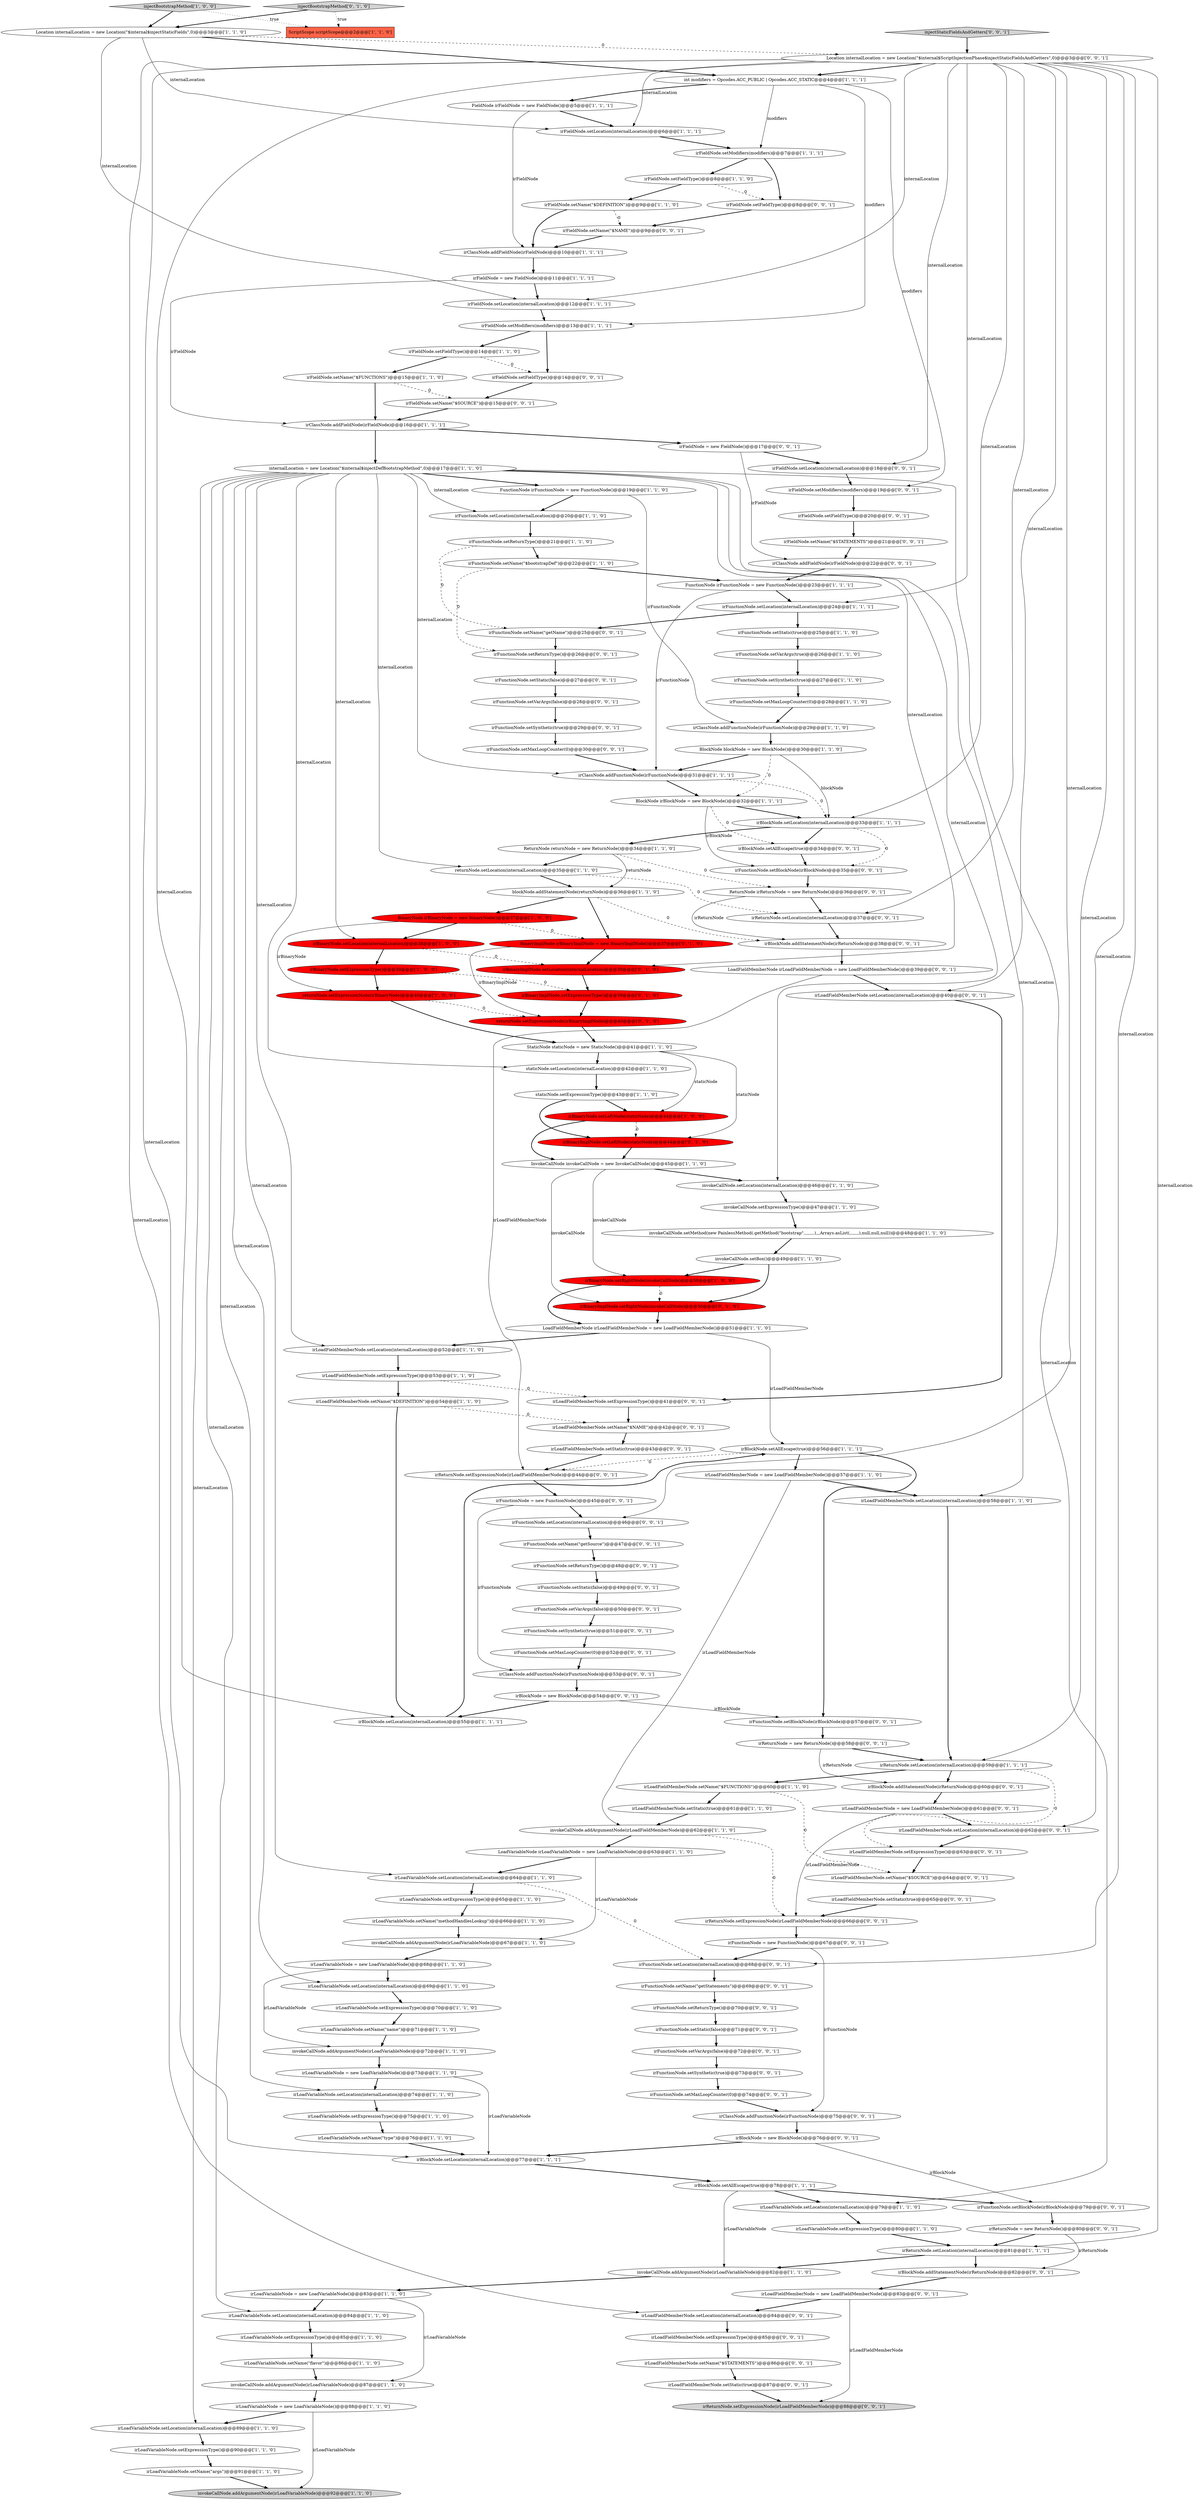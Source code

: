 digraph {
15 [style = filled, label = "irFieldNode.setFieldType()@@@14@@@['1', '1', '0']", fillcolor = white, shape = ellipse image = "AAA0AAABBB1BBB"];
11 [style = filled, label = "irLoadVariableNode.setLocation(internalLocation)@@@89@@@['1', '1', '0']", fillcolor = white, shape = ellipse image = "AAA0AAABBB1BBB"];
52 [style = filled, label = "BinaryNode irBinaryNode = new BinaryNode()@@@37@@@['1', '0', '0']", fillcolor = red, shape = ellipse image = "AAA1AAABBB1BBB"];
35 [style = filled, label = "invokeCallNode.addArgumentNode(irLoadVariableNode)@@@67@@@['1', '1', '0']", fillcolor = white, shape = ellipse image = "AAA0AAABBB1BBB"];
28 [style = filled, label = "irFieldNode = new FieldNode()@@@11@@@['1', '1', '1']", fillcolor = white, shape = ellipse image = "AAA0AAABBB1BBB"];
54 [style = filled, label = "invokeCallNode.addArgumentNode(irLoadVariableNode)@@@72@@@['1', '1', '0']", fillcolor = white, shape = ellipse image = "AAA0AAABBB1BBB"];
159 [style = filled, label = "irFunctionNode.setLocation(internalLocation)@@@46@@@['0', '0', '1']", fillcolor = white, shape = ellipse image = "AAA0AAABBB3BBB"];
58 [style = filled, label = "StaticNode staticNode = new StaticNode()@@@41@@@['1', '1', '0']", fillcolor = white, shape = ellipse image = "AAA0AAABBB1BBB"];
91 [style = filled, label = "irBinaryImplNode.setLocation(internalLocation)@@@38@@@['0', '1', '0']", fillcolor = red, shape = ellipse image = "AAA1AAABBB2BBB"];
55 [style = filled, label = "irBlockNode.setLocation(internalLocation)@@@33@@@['1', '1', '1']", fillcolor = white, shape = ellipse image = "AAA0AAABBB1BBB"];
117 [style = filled, label = "irFunctionNode.setReturnType()@@@26@@@['0', '0', '1']", fillcolor = white, shape = ellipse image = "AAA0AAABBB3BBB"];
4 [style = filled, label = "irFieldNode.setName(\"$FUNCTIONS\")@@@15@@@['1', '1', '0']", fillcolor = white, shape = ellipse image = "AAA0AAABBB1BBB"];
20 [style = filled, label = "irFunctionNode.setSynthetic(true)@@@27@@@['1', '1', '0']", fillcolor = white, shape = ellipse image = "AAA0AAABBB1BBB"];
46 [style = filled, label = "irFunctionNode.setLocation(internalLocation)@@@20@@@['1', '1', '0']", fillcolor = white, shape = ellipse image = "AAA0AAABBB1BBB"];
81 [style = filled, label = "irLoadVariableNode.setName(\"type\")@@@76@@@['1', '1', '0']", fillcolor = white, shape = ellipse image = "AAA0AAABBB1BBB"];
121 [style = filled, label = "irFunctionNode.setMaxLoopCounter(0)@@@52@@@['0', '0', '1']", fillcolor = white, shape = ellipse image = "AAA0AAABBB3BBB"];
17 [style = filled, label = "irLoadVariableNode.setLocation(internalLocation)@@@84@@@['1', '1', '0']", fillcolor = white, shape = ellipse image = "AAA0AAABBB1BBB"];
147 [style = filled, label = "irLoadFieldMemberNode.setExpressionType()@@@85@@@['0', '0', '1']", fillcolor = white, shape = ellipse image = "AAA0AAABBB3BBB"];
67 [style = filled, label = "irLoadVariableNode.setLocation(internalLocation)@@@64@@@['1', '1', '0']", fillcolor = white, shape = ellipse image = "AAA0AAABBB1BBB"];
156 [style = filled, label = "irLoadFieldMemberNode = new LoadFieldMemberNode()@@@83@@@['0', '0', '1']", fillcolor = white, shape = ellipse image = "AAA0AAABBB3BBB"];
102 [style = filled, label = "irBlockNode.addStatementNode(irReturnNode)@@@60@@@['0', '0', '1']", fillcolor = white, shape = ellipse image = "AAA0AAABBB3BBB"];
12 [style = filled, label = "irFieldNode.setModifiers(modifiers)@@@7@@@['1', '1', '1']", fillcolor = white, shape = ellipse image = "AAA0AAABBB1BBB"];
6 [style = filled, label = "irClassNode.addFieldNode(irFieldNode)@@@10@@@['1', '1', '1']", fillcolor = white, shape = ellipse image = "AAA0AAABBB1BBB"];
8 [style = filled, label = "ScriptScope scriptScope@@@2@@@['1', '1', '0']", fillcolor = tomato, shape = box image = "AAA0AAABBB1BBB"];
16 [style = filled, label = "FunctionNode irFunctionNode = new FunctionNode()@@@19@@@['1', '1', '0']", fillcolor = white, shape = ellipse image = "AAA0AAABBB1BBB"];
72 [style = filled, label = "irLoadVariableNode.setLocation(internalLocation)@@@69@@@['1', '1', '0']", fillcolor = white, shape = ellipse image = "AAA0AAABBB1BBB"];
62 [style = filled, label = "irBlockNode.setLocation(internalLocation)@@@55@@@['1', '1', '1']", fillcolor = white, shape = ellipse image = "AAA0AAABBB1BBB"];
123 [style = filled, label = "injectStaticFieldsAndGetters['0', '0', '1']", fillcolor = lightgray, shape = diamond image = "AAA0AAABBB3BBB"];
110 [style = filled, label = "irLoadFieldMemberNode = new LoadFieldMemberNode()@@@61@@@['0', '0', '1']", fillcolor = white, shape = ellipse image = "AAA0AAABBB3BBB"];
118 [style = filled, label = "irFieldNode.setName(\"$SOURCE\")@@@15@@@['0', '0', '1']", fillcolor = white, shape = ellipse image = "AAA0AAABBB3BBB"];
48 [style = filled, label = "irLoadFieldMemberNode.setLocation(internalLocation)@@@58@@@['1', '1', '0']", fillcolor = white, shape = ellipse image = "AAA0AAABBB1BBB"];
78 [style = filled, label = "irBinaryNode.setRightNode(invokeCallNode)@@@50@@@['1', '0', '0']", fillcolor = red, shape = ellipse image = "AAA1AAABBB1BBB"];
21 [style = filled, label = "irClassNode.addFunctionNode(irFunctionNode)@@@29@@@['1', '1', '0']", fillcolor = white, shape = ellipse image = "AAA0AAABBB1BBB"];
150 [style = filled, label = "irFieldNode.setFieldType()@@@20@@@['0', '0', '1']", fillcolor = white, shape = ellipse image = "AAA0AAABBB3BBB"];
148 [style = filled, label = "irFieldNode.setFieldType()@@@8@@@['0', '0', '1']", fillcolor = white, shape = ellipse image = "AAA0AAABBB3BBB"];
74 [style = filled, label = "irBlockNode.setAllEscape(true)@@@56@@@['1', '1', '1']", fillcolor = white, shape = ellipse image = "AAA0AAABBB1BBB"];
45 [style = filled, label = "irFieldNode.setLocation(internalLocation)@@@12@@@['1', '1', '1']", fillcolor = white, shape = ellipse image = "AAA0AAABBB1BBB"];
101 [style = filled, label = "irLoadFieldMemberNode.setStatic(true)@@@43@@@['0', '0', '1']", fillcolor = white, shape = ellipse image = "AAA0AAABBB3BBB"];
142 [style = filled, label = "irFunctionNode.setVarArgs(false)@@@50@@@['0', '0', '1']", fillcolor = white, shape = ellipse image = "AAA0AAABBB3BBB"];
22 [style = filled, label = "FunctionNode irFunctionNode = new FunctionNode()@@@23@@@['1', '1', '1']", fillcolor = white, shape = ellipse image = "AAA0AAABBB1BBB"];
90 [style = filled, label = "LoadVariableNode irLoadVariableNode = new LoadVariableNode()@@@63@@@['1', '1', '0']", fillcolor = white, shape = ellipse image = "AAA0AAABBB1BBB"];
13 [style = filled, label = "invokeCallNode.setExpressionType()@@@47@@@['1', '1', '0']", fillcolor = white, shape = ellipse image = "AAA0AAABBB1BBB"];
2 [style = filled, label = "irFunctionNode.setLocation(internalLocation)@@@24@@@['1', '1', '1']", fillcolor = white, shape = ellipse image = "AAA0AAABBB1BBB"];
96 [style = filled, label = "irBinaryImplNode.setExpressionType()@@@39@@@['0', '1', '0']", fillcolor = red, shape = ellipse image = "AAA1AAABBB2BBB"];
75 [style = filled, label = "irFunctionNode.setName(\"$bootstrapDef\")@@@22@@@['1', '1', '0']", fillcolor = white, shape = ellipse image = "AAA0AAABBB1BBB"];
82 [style = filled, label = "irLoadVariableNode.setName(\"args\")@@@91@@@['1', '1', '0']", fillcolor = white, shape = ellipse image = "AAA0AAABBB1BBB"];
127 [style = filled, label = "irFieldNode.setModifiers(modifiers)@@@19@@@['0', '0', '1']", fillcolor = white, shape = ellipse image = "AAA0AAABBB3BBB"];
144 [style = filled, label = "irFunctionNode.setLocation(internalLocation)@@@68@@@['0', '0', '1']", fillcolor = white, shape = ellipse image = "AAA0AAABBB3BBB"];
134 [style = filled, label = "irLoadFieldMemberNode.setExpressionType()@@@41@@@['0', '0', '1']", fillcolor = white, shape = ellipse image = "AAA0AAABBB3BBB"];
43 [style = filled, label = "irLoadVariableNode.setName(\"flavor\")@@@86@@@['1', '1', '0']", fillcolor = white, shape = ellipse image = "AAA0AAABBB1BBB"];
129 [style = filled, label = "irReturnNode.setLocation(internalLocation)@@@37@@@['0', '0', '1']", fillcolor = white, shape = ellipse image = "AAA0AAABBB3BBB"];
146 [style = filled, label = "irFunctionNode.setVarArgs(false)@@@72@@@['0', '0', '1']", fillcolor = white, shape = ellipse image = "AAA0AAABBB3BBB"];
36 [style = filled, label = "irBlockNode.setAllEscape(true)@@@78@@@['1', '1', '1']", fillcolor = white, shape = ellipse image = "AAA0AAABBB1BBB"];
70 [style = filled, label = "staticNode.setLocation(internalLocation)@@@42@@@['1', '1', '0']", fillcolor = white, shape = ellipse image = "AAA0AAABBB1BBB"];
56 [style = filled, label = "irLoadVariableNode = new LoadVariableNode()@@@83@@@['1', '1', '0']", fillcolor = white, shape = ellipse image = "AAA0AAABBB1BBB"];
103 [style = filled, label = "irReturnNode.setExpressionNode(irLoadFieldMemberNode)@@@66@@@['0', '0', '1']", fillcolor = white, shape = ellipse image = "AAA0AAABBB3BBB"];
57 [style = filled, label = "irFunctionNode.setVarArgs(true)@@@26@@@['1', '1', '0']", fillcolor = white, shape = ellipse image = "AAA0AAABBB1BBB"];
9 [style = filled, label = "irLoadFieldMemberNode = new LoadFieldMemberNode()@@@57@@@['1', '1', '0']", fillcolor = white, shape = ellipse image = "AAA0AAABBB1BBB"];
116 [style = filled, label = "irClassNode.addFieldNode(irFieldNode)@@@22@@@['0', '0', '1']", fillcolor = white, shape = ellipse image = "AAA0AAABBB3BBB"];
32 [style = filled, label = "irLoadVariableNode.setName(\"methodHandlesLookup\")@@@66@@@['1', '1', '0']", fillcolor = white, shape = ellipse image = "AAA0AAABBB1BBB"];
60 [style = filled, label = "returnNode.setLocation(internalLocation)@@@35@@@['1', '1', '0']", fillcolor = white, shape = ellipse image = "AAA0AAABBB1BBB"];
111 [style = filled, label = "irReturnNode.setExpressionNode(irLoadFieldMemberNode)@@@88@@@['0', '0', '1']", fillcolor = lightgray, shape = ellipse image = "AAA0AAABBB3BBB"];
132 [style = filled, label = "irFunctionNode.setBlockNode(irBlockNode)@@@35@@@['0', '0', '1']", fillcolor = white, shape = ellipse image = "AAA0AAABBB3BBB"];
157 [style = filled, label = "irBlockNode.setAllEscape(true)@@@34@@@['0', '0', '1']", fillcolor = white, shape = ellipse image = "AAA0AAABBB3BBB"];
86 [style = filled, label = "Location internalLocation = new Location(\"$internal$injectStaticFields\",0)@@@3@@@['1', '1', '0']", fillcolor = white, shape = ellipse image = "AAA0AAABBB1BBB"];
119 [style = filled, label = "irFunctionNode.setStatic(false)@@@27@@@['0', '0', '1']", fillcolor = white, shape = ellipse image = "AAA0AAABBB3BBB"];
131 [style = filled, label = "irBlockNode = new BlockNode()@@@54@@@['0', '0', '1']", fillcolor = white, shape = ellipse image = "AAA0AAABBB3BBB"];
106 [style = filled, label = "irLoadFieldMemberNode.setLocation(internalLocation)@@@40@@@['0', '0', '1']", fillcolor = white, shape = ellipse image = "AAA0AAABBB3BBB"];
109 [style = filled, label = "irFieldNode.setFieldType()@@@14@@@['0', '0', '1']", fillcolor = white, shape = ellipse image = "AAA0AAABBB3BBB"];
136 [style = filled, label = "irLoadFieldMemberNode.setLocation(internalLocation)@@@62@@@['0', '0', '1']", fillcolor = white, shape = ellipse image = "AAA0AAABBB3BBB"];
122 [style = filled, label = "irFunctionNode.setName(\"getSource\")@@@47@@@['0', '0', '1']", fillcolor = white, shape = ellipse image = "AAA0AAABBB3BBB"];
163 [style = filled, label = "irLoadFieldMemberNode.setName(\"$NAME\")@@@42@@@['0', '0', '1']", fillcolor = white, shape = ellipse image = "AAA0AAABBB3BBB"];
145 [style = filled, label = "irLoadFieldMemberNode.setName(\"$STATEMENTS\")@@@86@@@['0', '0', '1']", fillcolor = white, shape = ellipse image = "AAA0AAABBB3BBB"];
149 [style = filled, label = "irFunctionNode.setReturnType()@@@48@@@['0', '0', '1']", fillcolor = white, shape = ellipse image = "AAA0AAABBB3BBB"];
133 [style = filled, label = "irLoadFieldMemberNode.setLocation(internalLocation)@@@84@@@['0', '0', '1']", fillcolor = white, shape = ellipse image = "AAA0AAABBB3BBB"];
114 [style = filled, label = "irLoadFieldMemberNode.setName(\"$SOURCE\")@@@64@@@['0', '0', '1']", fillcolor = white, shape = ellipse image = "AAA0AAABBB3BBB"];
14 [style = filled, label = "irLoadVariableNode = new LoadVariableNode()@@@68@@@['1', '1', '0']", fillcolor = white, shape = ellipse image = "AAA0AAABBB1BBB"];
104 [style = filled, label = "irFunctionNode.setStatic(false)@@@49@@@['0', '0', '1']", fillcolor = white, shape = ellipse image = "AAA0AAABBB3BBB"];
47 [style = filled, label = "BlockNode blockNode = new BlockNode()@@@30@@@['1', '1', '0']", fillcolor = white, shape = ellipse image = "AAA0AAABBB1BBB"];
10 [style = filled, label = "irLoadVariableNode.setExpressionType()@@@75@@@['1', '1', '0']", fillcolor = white, shape = ellipse image = "AAA0AAABBB1BBB"];
71 [style = filled, label = "invokeCallNode.addArgumentNode(irLoadVariableNode)@@@87@@@['1', '1', '0']", fillcolor = white, shape = ellipse image = "AAA0AAABBB1BBB"];
126 [style = filled, label = "irFunctionNode.setName(\"getStatements\")@@@69@@@['0', '0', '1']", fillcolor = white, shape = ellipse image = "AAA0AAABBB3BBB"];
141 [style = filled, label = "irFunctionNode.setSynthetic(true)@@@29@@@['0', '0', '1']", fillcolor = white, shape = ellipse image = "AAA0AAABBB3BBB"];
152 [style = filled, label = "irFunctionNode = new FunctionNode()@@@67@@@['0', '0', '1']", fillcolor = white, shape = ellipse image = "AAA0AAABBB3BBB"];
40 [style = filled, label = "irLoadVariableNode.setLocation(internalLocation)@@@74@@@['1', '1', '0']", fillcolor = white, shape = ellipse image = "AAA0AAABBB1BBB"];
53 [style = filled, label = "invokeCallNode.setLocation(internalLocation)@@@46@@@['1', '1', '0']", fillcolor = white, shape = ellipse image = "AAA0AAABBB1BBB"];
44 [style = filled, label = "irReturnNode.setLocation(internalLocation)@@@59@@@['1', '1', '1']", fillcolor = white, shape = ellipse image = "AAA0AAABBB1BBB"];
61 [style = filled, label = "invokeCallNode.setMethod(new PainlessMethod(.getMethod(\"bootstrap\",,,,,,,,),,,Arrays.asList(,,,,,,,),null,null,null))@@@48@@@['1', '1', '0']", fillcolor = white, shape = ellipse image = "AAA0AAABBB1BBB"];
113 [style = filled, label = "irClassNode.addFunctionNode(irFunctionNode)@@@75@@@['0', '0', '1']", fillcolor = white, shape = ellipse image = "AAA0AAABBB3BBB"];
23 [style = filled, label = "irLoadVariableNode.setExpressionType()@@@70@@@['1', '1', '0']", fillcolor = white, shape = ellipse image = "AAA0AAABBB1BBB"];
76 [style = filled, label = "irReturnNode.setLocation(internalLocation)@@@81@@@['1', '1', '1']", fillcolor = white, shape = ellipse image = "AAA0AAABBB1BBB"];
63 [style = filled, label = "irFunctionNode.setMaxLoopCounter(0)@@@28@@@['1', '1', '0']", fillcolor = white, shape = ellipse image = "AAA0AAABBB1BBB"];
38 [style = filled, label = "int modifiers = Opcodes.ACC_PUBLIC | Opcodes.ACC_STATIC@@@4@@@['1', '1', '1']", fillcolor = white, shape = ellipse image = "AAA0AAABBB1BBB"];
5 [style = filled, label = "LoadFieldMemberNode irLoadFieldMemberNode = new LoadFieldMemberNode()@@@51@@@['1', '1', '0']", fillcolor = white, shape = ellipse image = "AAA0AAABBB1BBB"];
31 [style = filled, label = "irFunctionNode.setStatic(true)@@@25@@@['1', '1', '0']", fillcolor = white, shape = ellipse image = "AAA0AAABBB1BBB"];
154 [style = filled, label = "irFieldNode.setName(\"$NAME\")@@@9@@@['0', '0', '1']", fillcolor = white, shape = ellipse image = "AAA0AAABBB3BBB"];
42 [style = filled, label = "FieldNode irFieldNode = new FieldNode()@@@5@@@['1', '1', '1']", fillcolor = white, shape = ellipse image = "AAA0AAABBB1BBB"];
85 [style = filled, label = "irLoadVariableNode.setLocation(internalLocation)@@@79@@@['1', '1', '0']", fillcolor = white, shape = ellipse image = "AAA0AAABBB1BBB"];
135 [style = filled, label = "irReturnNode = new ReturnNode()@@@80@@@['0', '0', '1']", fillcolor = white, shape = ellipse image = "AAA0AAABBB3BBB"];
155 [style = filled, label = "irLoadFieldMemberNode.setStatic(true)@@@65@@@['0', '0', '1']", fillcolor = white, shape = ellipse image = "AAA0AAABBB3BBB"];
30 [style = filled, label = "irLoadFieldMemberNode.setName(\"$DEFINITION\")@@@54@@@['1', '1', '0']", fillcolor = white, shape = ellipse image = "AAA0AAABBB1BBB"];
51 [style = filled, label = "irLoadVariableNode.setName(\"name\")@@@71@@@['1', '1', '0']", fillcolor = white, shape = ellipse image = "AAA0AAABBB1BBB"];
49 [style = filled, label = "irBinaryNode.setLocation(internalLocation)@@@38@@@['1', '0', '0']", fillcolor = red, shape = ellipse image = "AAA1AAABBB1BBB"];
84 [style = filled, label = "irLoadVariableNode.setExpressionType()@@@90@@@['1', '1', '0']", fillcolor = white, shape = ellipse image = "AAA0AAABBB1BBB"];
124 [style = filled, label = "irFunctionNode.setVarArgs(false)@@@28@@@['0', '0', '1']", fillcolor = white, shape = ellipse image = "AAA0AAABBB3BBB"];
94 [style = filled, label = "BinaryImplNode irBinaryImplNode = new BinaryImplNode()@@@37@@@['0', '1', '0']", fillcolor = red, shape = ellipse image = "AAA1AAABBB2BBB"];
0 [style = filled, label = "irFunctionNode.setReturnType()@@@21@@@['1', '1', '0']", fillcolor = white, shape = ellipse image = "AAA0AAABBB1BBB"];
66 [style = filled, label = "invokeCallNode.setBox()@@@49@@@['1', '1', '0']", fillcolor = white, shape = ellipse image = "AAA0AAABBB1BBB"];
140 [style = filled, label = "irLoadFieldMemberNode.setStatic(true)@@@87@@@['0', '0', '1']", fillcolor = white, shape = ellipse image = "AAA0AAABBB3BBB"];
139 [style = filled, label = "irFunctionNode.setBlockNode(irBlockNode)@@@57@@@['0', '0', '1']", fillcolor = white, shape = ellipse image = "AAA0AAABBB3BBB"];
27 [style = filled, label = "invokeCallNode.addArgumentNode(irLoadVariableNode)@@@82@@@['1', '1', '0']", fillcolor = white, shape = ellipse image = "AAA0AAABBB1BBB"];
73 [style = filled, label = "irClassNode.addFunctionNode(irFunctionNode)@@@31@@@['1', '1', '1']", fillcolor = white, shape = ellipse image = "AAA0AAABBB1BBB"];
120 [style = filled, label = "irClassNode.addFunctionNode(irFunctionNode)@@@53@@@['0', '0', '1']", fillcolor = white, shape = ellipse image = "AAA0AAABBB3BBB"];
37 [style = filled, label = "irLoadVariableNode = new LoadVariableNode()@@@88@@@['1', '1', '0']", fillcolor = white, shape = ellipse image = "AAA0AAABBB1BBB"];
19 [style = filled, label = "blockNode.addStatementNode(returnNode)@@@36@@@['1', '1', '0']", fillcolor = white, shape = ellipse image = "AAA0AAABBB1BBB"];
107 [style = filled, label = "irFunctionNode = new FunctionNode()@@@45@@@['0', '0', '1']", fillcolor = white, shape = ellipse image = "AAA0AAABBB3BBB"];
153 [style = filled, label = "irBlockNode = new BlockNode()@@@76@@@['0', '0', '1']", fillcolor = white, shape = ellipse image = "AAA0AAABBB3BBB"];
92 [style = filled, label = "irBinaryImplNode.setLeftNode(staticNode)@@@44@@@['0', '1', '0']", fillcolor = red, shape = ellipse image = "AAA1AAABBB2BBB"];
97 [style = filled, label = "irBinaryImplNode.setRightNode(invokeCallNode)@@@50@@@['0', '1', '0']", fillcolor = red, shape = ellipse image = "AAA1AAABBB2BBB"];
89 [style = filled, label = "invokeCallNode.addArgumentNode(irLoadFieldMemberNode)@@@62@@@['1', '1', '0']", fillcolor = white, shape = ellipse image = "AAA0AAABBB1BBB"];
1 [style = filled, label = "irFieldNode.setLocation(internalLocation)@@@6@@@['1', '1', '1']", fillcolor = white, shape = ellipse image = "AAA0AAABBB1BBB"];
29 [style = filled, label = "irFieldNode.setModifiers(modifiers)@@@13@@@['1', '1', '1']", fillcolor = white, shape = ellipse image = "AAA0AAABBB1BBB"];
160 [style = filled, label = "irFunctionNode.setBlockNode(irBlockNode)@@@79@@@['0', '0', '1']", fillcolor = white, shape = ellipse image = "AAA0AAABBB3BBB"];
69 [style = filled, label = "injectBootstrapMethod['1', '0', '0']", fillcolor = lightgray, shape = diamond image = "AAA0AAABBB1BBB"];
77 [style = filled, label = "invokeCallNode.addArgumentNode(irLoadVariableNode)@@@92@@@['1', '1', '0']", fillcolor = lightgray, shape = ellipse image = "AAA0AAABBB1BBB"];
41 [style = filled, label = "irLoadVariableNode.setExpressionType()@@@80@@@['1', '1', '0']", fillcolor = white, shape = ellipse image = "AAA0AAABBB1BBB"];
130 [style = filled, label = "LoadFieldMemberNode irLoadFieldMemberNode = new LoadFieldMemberNode()@@@39@@@['0', '0', '1']", fillcolor = white, shape = ellipse image = "AAA0AAABBB3BBB"];
64 [style = filled, label = "irClassNode.addFieldNode(irFieldNode)@@@16@@@['1', '1', '1']", fillcolor = white, shape = ellipse image = "AAA0AAABBB1BBB"];
79 [style = filled, label = "irLoadFieldMemberNode.setLocation(internalLocation)@@@52@@@['1', '1', '0']", fillcolor = white, shape = ellipse image = "AAA0AAABBB1BBB"];
158 [style = filled, label = "irReturnNode.setExpressionNode(irLoadFieldMemberNode)@@@44@@@['0', '0', '1']", fillcolor = white, shape = ellipse image = "AAA0AAABBB3BBB"];
65 [style = filled, label = "irBinaryNode.setExpressionType()@@@39@@@['1', '0', '0']", fillcolor = red, shape = ellipse image = "AAA1AAABBB1BBB"];
3 [style = filled, label = "irFieldNode.setFieldType()@@@8@@@['1', '1', '0']", fillcolor = white, shape = ellipse image = "AAA0AAABBB1BBB"];
143 [style = filled, label = "irFunctionNode.setSynthetic(true)@@@51@@@['0', '0', '1']", fillcolor = white, shape = ellipse image = "AAA0AAABBB3BBB"];
115 [style = filled, label = "irFunctionNode.setMaxLoopCounter(0)@@@74@@@['0', '0', '1']", fillcolor = white, shape = ellipse image = "AAA0AAABBB3BBB"];
24 [style = filled, label = "irLoadFieldMemberNode.setName(\"$FUNCTIONS\")@@@60@@@['1', '1', '0']", fillcolor = white, shape = ellipse image = "AAA0AAABBB1BBB"];
87 [style = filled, label = "irLoadFieldMemberNode.setStatic(true)@@@61@@@['1', '1', '0']", fillcolor = white, shape = ellipse image = "AAA0AAABBB1BBB"];
34 [style = filled, label = "returnNode.setExpressionNode(irBinaryNode)@@@40@@@['1', '0', '0']", fillcolor = red, shape = ellipse image = "AAA1AAABBB1BBB"];
98 [style = filled, label = "irReturnNode = new ReturnNode()@@@58@@@['0', '0', '1']", fillcolor = white, shape = ellipse image = "AAA0AAABBB3BBB"];
7 [style = filled, label = "InvokeCallNode invokeCallNode = new InvokeCallNode()@@@45@@@['1', '1', '0']", fillcolor = white, shape = ellipse image = "AAA0AAABBB1BBB"];
164 [style = filled, label = "Location internalLocation = new Location(\"$internal$ScriptInjectionPhase$injectStaticFieldsAndGetters\",0)@@@3@@@['0', '0', '1']", fillcolor = white, shape = ellipse image = "AAA0AAABBB3BBB"];
93 [style = filled, label = "injectBootstrapMethod['0', '1', '0']", fillcolor = lightgray, shape = diamond image = "AAA0AAABBB2BBB"];
50 [style = filled, label = "irLoadFieldMemberNode.setExpressionType()@@@53@@@['1', '1', '0']", fillcolor = white, shape = ellipse image = "AAA0AAABBB1BBB"];
99 [style = filled, label = "irFieldNode.setName(\"$STATEMENTS\")@@@21@@@['0', '0', '1']", fillcolor = white, shape = ellipse image = "AAA0AAABBB3BBB"];
128 [style = filled, label = "irFunctionNode.setReturnType()@@@70@@@['0', '0', '1']", fillcolor = white, shape = ellipse image = "AAA0AAABBB3BBB"];
26 [style = filled, label = "irFieldNode.setName(\"$DEFINITION\")@@@9@@@['1', '1', '0']", fillcolor = white, shape = ellipse image = "AAA0AAABBB1BBB"];
25 [style = filled, label = "internalLocation = new Location(\"$internal$injectDefBootstrapMethod\",0)@@@17@@@['1', '1', '0']", fillcolor = white, shape = ellipse image = "AAA0AAABBB1BBB"];
137 [style = filled, label = "irLoadFieldMemberNode.setExpressionType()@@@63@@@['0', '0', '1']", fillcolor = white, shape = ellipse image = "AAA0AAABBB3BBB"];
95 [style = filled, label = "returnNode.setExpressionNode(irBinaryImplNode)@@@40@@@['0', '1', '0']", fillcolor = red, shape = ellipse image = "AAA1AAABBB2BBB"];
18 [style = filled, label = "irBinaryNode.setLeftNode(staticNode)@@@44@@@['1', '0', '0']", fillcolor = red, shape = ellipse image = "AAA1AAABBB1BBB"];
105 [style = filled, label = "irBlockNode.addStatementNode(irReturnNode)@@@82@@@['0', '0', '1']", fillcolor = white, shape = ellipse image = "AAA0AAABBB3BBB"];
83 [style = filled, label = "irLoadVariableNode = new LoadVariableNode()@@@73@@@['1', '1', '0']", fillcolor = white, shape = ellipse image = "AAA0AAABBB1BBB"];
138 [style = filled, label = "irFunctionNode.setSynthetic(true)@@@73@@@['0', '0', '1']", fillcolor = white, shape = ellipse image = "AAA0AAABBB3BBB"];
151 [style = filled, label = "irBlockNode.addStatementNode(irReturnNode)@@@38@@@['0', '0', '1']", fillcolor = white, shape = ellipse image = "AAA0AAABBB3BBB"];
33 [style = filled, label = "staticNode.setExpressionType()@@@43@@@['1', '1', '0']", fillcolor = white, shape = ellipse image = "AAA0AAABBB1BBB"];
125 [style = filled, label = "irFieldNode = new FieldNode()@@@17@@@['0', '0', '1']", fillcolor = white, shape = ellipse image = "AAA0AAABBB3BBB"];
39 [style = filled, label = "BlockNode irBlockNode = new BlockNode()@@@32@@@['1', '1', '1']", fillcolor = white, shape = ellipse image = "AAA0AAABBB1BBB"];
59 [style = filled, label = "irBlockNode.setLocation(internalLocation)@@@77@@@['1', '1', '1']", fillcolor = white, shape = ellipse image = "AAA0AAABBB1BBB"];
68 [style = filled, label = "irLoadVariableNode.setExpressionType()@@@85@@@['1', '1', '0']", fillcolor = white, shape = ellipse image = "AAA0AAABBB1BBB"];
162 [style = filled, label = "ReturnNode irReturnNode = new ReturnNode()@@@36@@@['0', '0', '1']", fillcolor = white, shape = ellipse image = "AAA0AAABBB3BBB"];
88 [style = filled, label = "ReturnNode returnNode = new ReturnNode()@@@34@@@['1', '1', '0']", fillcolor = white, shape = ellipse image = "AAA0AAABBB1BBB"];
108 [style = filled, label = "irFunctionNode.setMaxLoopCounter(0)@@@30@@@['0', '0', '1']", fillcolor = white, shape = ellipse image = "AAA0AAABBB3BBB"];
161 [style = filled, label = "irFunctionNode.setStatic(false)@@@71@@@['0', '0', '1']", fillcolor = white, shape = ellipse image = "AAA0AAABBB3BBB"];
100 [style = filled, label = "irFunctionNode.setName(\"getName\")@@@25@@@['0', '0', '1']", fillcolor = white, shape = ellipse image = "AAA0AAABBB3BBB"];
80 [style = filled, label = "irLoadVariableNode.setExpressionType()@@@65@@@['1', '1', '0']", fillcolor = white, shape = ellipse image = "AAA0AAABBB1BBB"];
112 [style = filled, label = "irFieldNode.setLocation(internalLocation)@@@18@@@['0', '0', '1']", fillcolor = white, shape = ellipse image = "AAA0AAABBB3BBB"];
32->35 [style = bold, label=""];
159->122 [style = bold, label=""];
29->15 [style = bold, label=""];
80->32 [style = bold, label=""];
123->164 [style = bold, label=""];
61->66 [style = bold, label=""];
97->5 [style = bold, label=""];
76->27 [style = bold, label=""];
46->0 [style = bold, label=""];
23->51 [style = bold, label=""];
37->11 [style = bold, label=""];
54->83 [style = bold, label=""];
25->49 [style = solid, label="internalLocation"];
68->43 [style = bold, label=""];
95->58 [style = bold, label=""];
149->104 [style = bold, label=""];
91->96 [style = bold, label=""];
25->67 [style = solid, label="internalLocation"];
156->111 [style = solid, label="irLoadFieldMemberNode"];
60->129 [style = dashed, label="0"];
122->149 [style = bold, label=""];
55->157 [style = bold, label=""];
164->1 [style = solid, label="internalLocation"];
152->113 [style = solid, label="irFunctionNode"];
57->20 [style = bold, label=""];
0->75 [style = bold, label=""];
19->94 [style = bold, label=""];
150->99 [style = bold, label=""];
100->117 [style = bold, label=""];
129->151 [style = bold, label=""];
93->86 [style = bold, label=""];
73->55 [style = dashed, label="0"];
38->42 [style = bold, label=""];
162->129 [style = bold, label=""];
164->159 [style = solid, label="internalLocation"];
34->58 [style = bold, label=""];
164->2 [style = solid, label="internalLocation"];
25->48 [style = solid, label="internalLocation"];
25->46 [style = solid, label="internalLocation"];
112->127 [style = bold, label=""];
39->132 [style = solid, label="irBlockNode"];
156->133 [style = bold, label=""];
33->18 [style = bold, label=""];
119->124 [style = bold, label=""];
164->44 [style = solid, label="internalLocation"];
73->39 [style = bold, label=""];
79->50 [style = bold, label=""];
25->72 [style = solid, label="internalLocation"];
133->147 [style = bold, label=""];
1->12 [style = bold, label=""];
117->119 [style = bold, label=""];
90->67 [style = bold, label=""];
42->1 [style = bold, label=""];
109->118 [style = bold, label=""];
74->9 [style = bold, label=""];
154->6 [style = bold, label=""];
164->129 [style = solid, label="internalLocation"];
44->137 [style = dashed, label="0"];
125->116 [style = solid, label="irFieldNode"];
75->22 [style = bold, label=""];
4->64 [style = bold, label=""];
25->85 [style = solid, label="internalLocation"];
25->70 [style = solid, label="internalLocation"];
25->40 [style = solid, label="internalLocation"];
20->63 [style = bold, label=""];
28->45 [style = bold, label=""];
2->31 [style = bold, label=""];
160->135 [style = bold, label=""];
164->76 [style = solid, label="internalLocation"];
162->151 [style = solid, label="irReturnNode"];
118->64 [style = bold, label=""];
51->54 [style = bold, label=""];
25->60 [style = solid, label="internalLocation"];
66->78 [style = bold, label=""];
139->98 [style = bold, label=""];
50->30 [style = bold, label=""];
81->59 [style = bold, label=""];
11->84 [style = bold, label=""];
135->105 [style = solid, label="irReturnNode"];
75->117 [style = dashed, label="0"];
164->38 [style = bold, label=""];
33->92 [style = bold, label=""];
52->94 [style = dashed, label="0"];
70->33 [style = bold, label=""];
17->68 [style = bold, label=""];
9->48 [style = bold, label=""];
88->19 [style = solid, label="returnNode"];
48->44 [style = bold, label=""];
98->44 [style = bold, label=""];
58->70 [style = bold, label=""];
26->6 [style = bold, label=""];
44->102 [style = bold, label=""];
108->73 [style = bold, label=""];
38->29 [style = solid, label="modifiers"];
45->29 [style = bold, label=""];
110->136 [style = bold, label=""];
110->103 [style = solid, label="irLoadFieldMemberNode"];
27->56 [style = bold, label=""];
107->120 [style = solid, label="irFunctionNode"];
94->91 [style = bold, label=""];
41->76 [style = bold, label=""];
38->12 [style = solid, label="modifiers"];
38->127 [style = solid, label="modifiers"];
74->158 [style = dashed, label="0"];
127->150 [style = bold, label=""];
137->114 [style = bold, label=""];
78->97 [style = dashed, label="0"];
71->37 [style = bold, label=""];
4->118 [style = dashed, label="0"];
24->87 [style = bold, label=""];
64->25 [style = bold, label=""];
31->57 [style = bold, label=""];
106->134 [style = bold, label=""];
13->61 [style = bold, label=""];
36->85 [style = bold, label=""];
25->73 [style = solid, label="internalLocation"];
164->59 [style = solid, label="internalLocation"];
55->88 [style = bold, label=""];
25->79 [style = solid, label="internalLocation"];
60->19 [style = bold, label=""];
25->11 [style = solid, label="internalLocation"];
18->7 [style = bold, label=""];
151->130 [style = bold, label=""];
14->54 [style = solid, label="irLoadVariableNode"];
90->35 [style = solid, label="irLoadVariableNode"];
164->62 [style = solid, label="internalLocation"];
164->136 [style = solid, label="internalLocation"];
28->64 [style = solid, label="irFieldNode"];
130->158 [style = solid, label="irLoadFieldMemberNode"];
89->103 [style = dashed, label="0"];
83->40 [style = bold, label=""];
86->1 [style = solid, label="internalLocation"];
25->91 [style = solid, label="internalLocation"];
72->23 [style = bold, label=""];
16->21 [style = solid, label="irFunctionNode"];
58->92 [style = solid, label="staticNode"];
153->160 [style = solid, label="irBlockNode"];
21->47 [style = bold, label=""];
67->80 [style = bold, label=""];
36->160 [style = bold, label=""];
19->151 [style = dashed, label="0"];
25->53 [style = solid, label="internalLocation"];
22->2 [style = bold, label=""];
83->59 [style = solid, label="irLoadVariableNode"];
126->128 [style = bold, label=""];
65->96 [style = dashed, label="0"];
88->162 [style = dashed, label="0"];
82->77 [style = bold, label=""];
47->55 [style = solid, label="blockNode"];
18->92 [style = dashed, label="0"];
148->154 [style = bold, label=""];
39->157 [style = dashed, label="0"];
3->26 [style = bold, label=""];
66->97 [style = bold, label=""];
131->139 [style = solid, label="irBlockNode"];
49->65 [style = bold, label=""];
134->163 [style = bold, label=""];
107->159 [style = bold, label=""];
25->16 [style = bold, label=""];
86->38 [style = bold, label=""];
35->14 [style = bold, label=""];
5->79 [style = bold, label=""];
144->126 [style = bold, label=""];
114->155 [style = bold, label=""];
88->60 [style = bold, label=""];
103->152 [style = bold, label=""];
58->18 [style = solid, label="staticNode"];
125->112 [style = bold, label=""];
3->148 [style = dashed, label="0"];
145->140 [style = bold, label=""];
34->95 [style = dashed, label="0"];
120->131 [style = bold, label=""];
164->112 [style = solid, label="internalLocation"];
25->17 [style = solid, label="internalLocation"];
56->71 [style = solid, label="irLoadVariableNode"];
50->134 [style = dashed, label="0"];
30->163 [style = dashed, label="0"];
140->111 [style = bold, label=""];
161->146 [style = bold, label=""];
47->39 [style = dashed, label="0"];
164->55 [style = solid, label="internalLocation"];
99->116 [style = bold, label=""];
5->74 [style = solid, label="irLoadFieldMemberNode"];
49->91 [style = dashed, label="0"];
12->3 [style = bold, label=""];
157->132 [style = bold, label=""];
164->144 [style = solid, label="internalLocation"];
104->142 [style = bold, label=""];
44->24 [style = bold, label=""];
63->21 [style = bold, label=""];
10->81 [style = bold, label=""];
64->125 [style = bold, label=""];
101->158 [style = bold, label=""];
124->141 [style = bold, label=""];
105->156 [style = bold, label=""];
53->13 [style = bold, label=""];
67->144 [style = dashed, label="0"];
115->113 [style = bold, label=""];
16->46 [style = bold, label=""];
37->77 [style = solid, label="irLoadVariableNode"];
164->133 [style = solid, label="internalLocation"];
40->10 [style = bold, label=""];
43->71 [style = bold, label=""];
7->97 [style = solid, label="invokeCallNode"];
96->95 [style = bold, label=""];
116->22 [style = bold, label=""];
12->148 [style = bold, label=""];
2->100 [style = bold, label=""];
113->153 [style = bold, label=""];
94->95 [style = solid, label="irBinaryImplNode"];
39->55 [style = bold, label=""];
135->76 [style = bold, label=""];
52->49 [style = bold, label=""];
47->73 [style = bold, label=""];
65->34 [style = bold, label=""];
22->73 [style = solid, label="irFunctionNode"];
121->120 [style = bold, label=""];
76->105 [style = bold, label=""];
92->7 [style = bold, label=""];
24->114 [style = dashed, label="0"];
84->82 [style = bold, label=""];
138->115 [style = bold, label=""];
7->78 [style = solid, label="invokeCallNode"];
0->100 [style = dashed, label="0"];
85->41 [style = bold, label=""];
86->45 [style = solid, label="internalLocation"];
146->138 [style = bold, label=""];
56->17 [style = bold, label=""];
93->8 [style = dotted, label="true"];
164->45 [style = solid, label="internalLocation"];
163->101 [style = bold, label=""];
136->137 [style = bold, label=""];
42->6 [style = solid, label="irFieldNode"];
130->106 [style = bold, label=""];
14->72 [style = bold, label=""];
19->52 [style = bold, label=""];
102->110 [style = bold, label=""];
69->8 [style = dotted, label="true"];
131->62 [style = bold, label=""];
52->34 [style = solid, label="irBinaryNode"];
78->5 [style = bold, label=""];
29->109 [style = bold, label=""];
74->139 [style = bold, label=""];
128->161 [style = bold, label=""];
36->27 [style = solid, label="irLoadVariableNode"];
26->154 [style = dashed, label="0"];
15->4 [style = bold, label=""];
141->108 [style = bold, label=""];
62->74 [style = bold, label=""];
152->144 [style = bold, label=""];
89->90 [style = bold, label=""];
59->36 [style = bold, label=""];
55->132 [style = dashed, label="0"];
158->107 [style = bold, label=""];
87->89 [style = bold, label=""];
142->143 [style = bold, label=""];
9->89 [style = solid, label="irLoadFieldMemberNode"];
153->59 [style = bold, label=""];
98->102 [style = solid, label="irReturnNode"];
69->86 [style = bold, label=""];
155->103 [style = bold, label=""];
147->145 [style = bold, label=""];
143->121 [style = bold, label=""];
86->164 [style = dashed, label="0"];
30->62 [style = bold, label=""];
164->106 [style = solid, label="internalLocation"];
7->53 [style = bold, label=""];
6->28 [style = bold, label=""];
132->162 [style = bold, label=""];
15->109 [style = dashed, label="0"];
}
